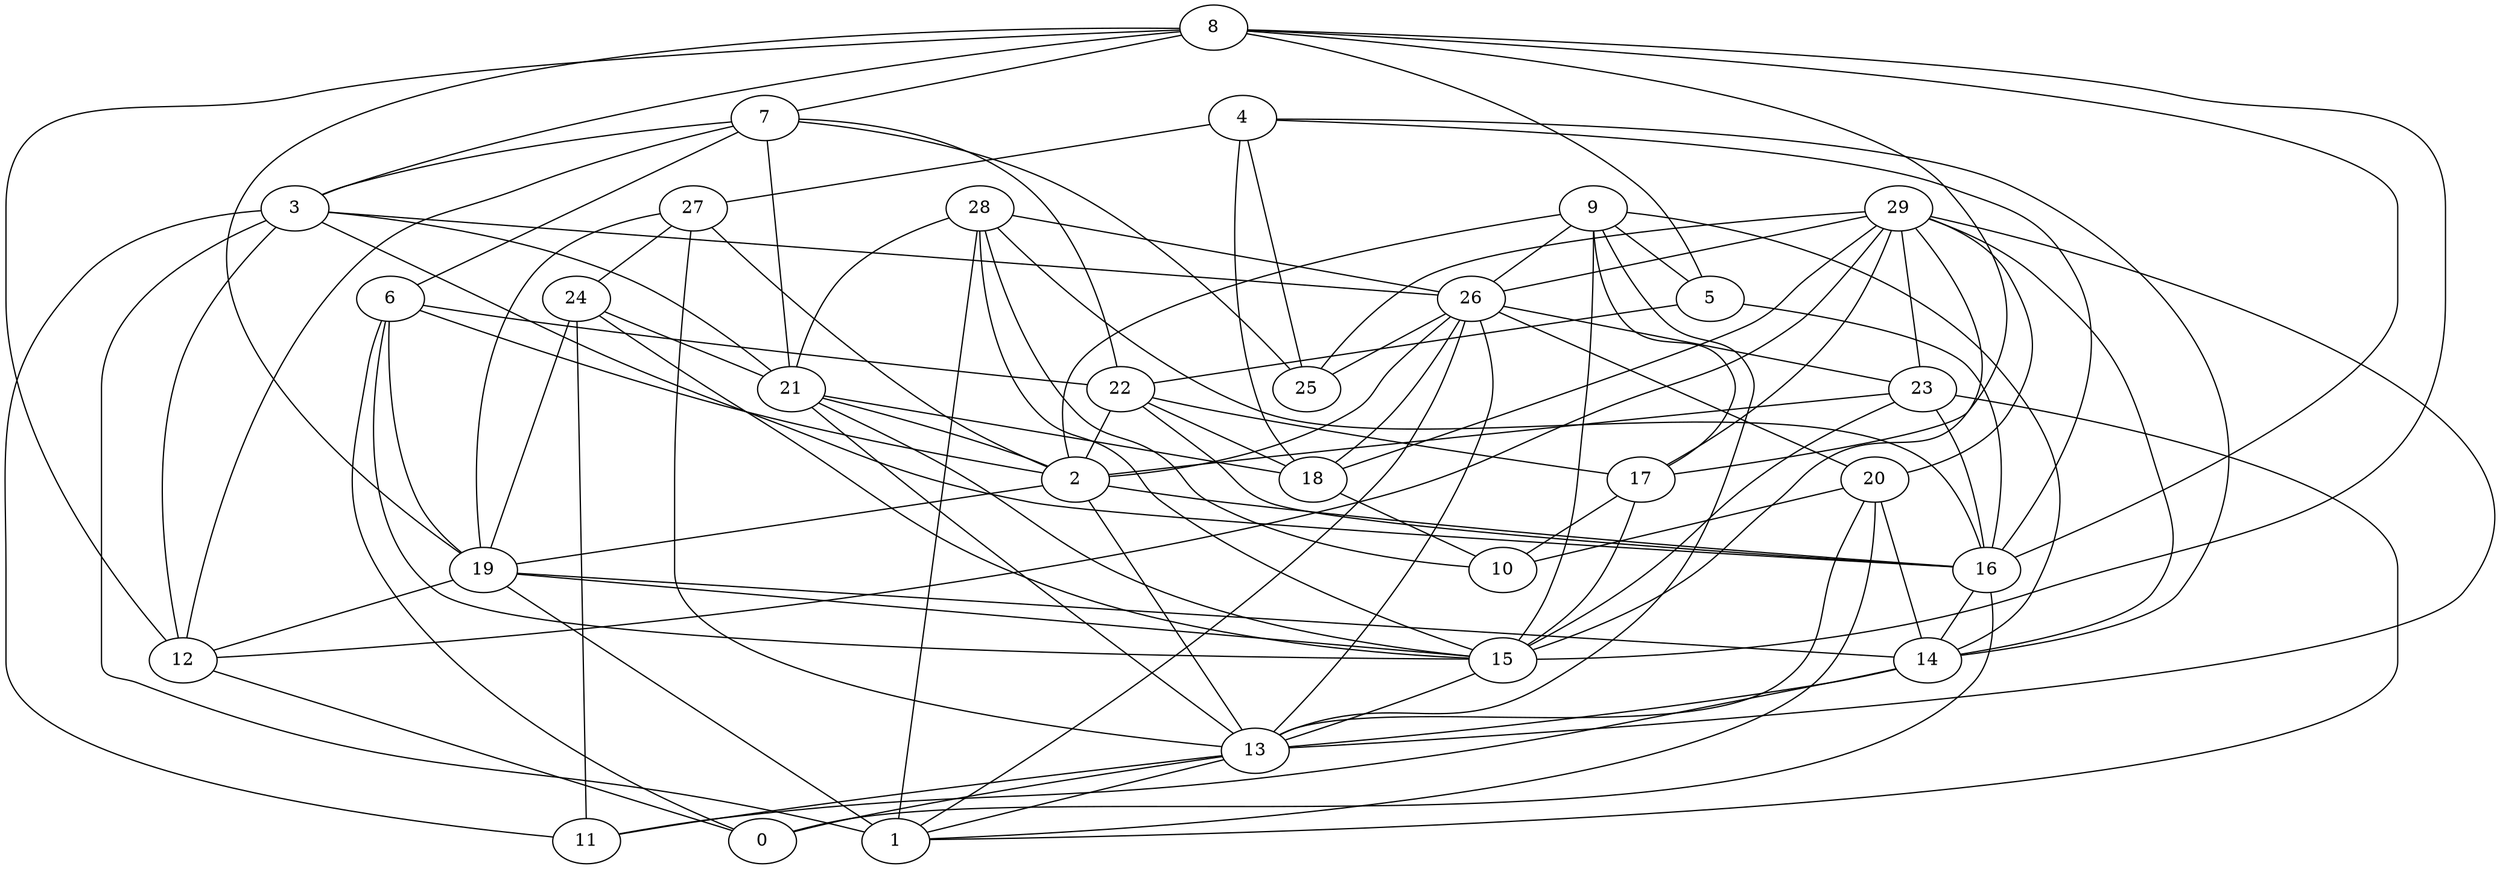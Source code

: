 digraph GG_graph {

subgraph G_graph {
edge [color = black]
"13" -> "1" [dir = none]
"13" -> "11" [dir = none]
"13" -> "0" [dir = none]
"15" -> "13" [dir = none]
"29" -> "18" [dir = none]
"29" -> "12" [dir = none]
"29" -> "14" [dir = none]
"29" -> "20" [dir = none]
"29" -> "15" [dir = none]
"29" -> "13" [dir = none]
"29" -> "26" [dir = none]
"29" -> "25" [dir = none]
"16" -> "14" [dir = none]
"16" -> "0" [dir = none]
"27" -> "13" [dir = none]
"27" -> "24" [dir = none]
"27" -> "19" [dir = none]
"27" -> "2" [dir = none]
"28" -> "26" [dir = none]
"28" -> "21" [dir = none]
"28" -> "16" [dir = none]
"28" -> "10" [dir = none]
"7" -> "25" [dir = none]
"7" -> "6" [dir = none]
"7" -> "3" [dir = none]
"7" -> "22" [dir = none]
"7" -> "12" [dir = none]
"9" -> "5" [dir = none]
"9" -> "15" [dir = none]
"9" -> "14" [dir = none]
"9" -> "17" [dir = none]
"9" -> "26" [dir = none]
"9" -> "2" [dir = none]
"9" -> "13" [dir = none]
"22" -> "2" [dir = none]
"22" -> "16" [dir = none]
"22" -> "18" [dir = none]
"17" -> "10" [dir = none]
"17" -> "15" [dir = none]
"26" -> "2" [dir = none]
"26" -> "20" [dir = none]
"26" -> "13" [dir = none]
"26" -> "25" [dir = none]
"26" -> "1" [dir = none]
"14" -> "11" [dir = none]
"14" -> "13" [dir = none]
"19" -> "15" [dir = none]
"19" -> "12" [dir = none]
"19" -> "1" [dir = none]
"3" -> "1" [dir = none]
"3" -> "12" [dir = none]
"3" -> "26" [dir = none]
"3" -> "21" [dir = none]
"3" -> "11" [dir = none]
"3" -> "16" [dir = none]
"6" -> "2" [dir = none]
"6" -> "22" [dir = none]
"6" -> "15" [dir = none]
"23" -> "1" [dir = none]
"23" -> "2" [dir = none]
"23" -> "16" [dir = none]
"21" -> "15" [dir = none]
"21" -> "13" [dir = none]
"21" -> "18" [dir = none]
"21" -> "2" [dir = none]
"20" -> "10" [dir = none]
"20" -> "1" [dir = none]
"20" -> "13" [dir = none]
"24" -> "15" [dir = none]
"24" -> "11" [dir = none]
"24" -> "21" [dir = none]
"24" -> "19" [dir = none]
"5" -> "16" [dir = none]
"5" -> "22" [dir = none]
"12" -> "0" [dir = none]
"2" -> "16" [dir = none]
"8" -> "17" [dir = none]
"8" -> "12" [dir = none]
"8" -> "5" [dir = none]
"8" -> "7" [dir = none]
"8" -> "16" [dir = none]
"8" -> "19" [dir = none]
"8" -> "15" [dir = none]
"4" -> "25" [dir = none]
"4" -> "27" [dir = none]
"4" -> "16" [dir = none]
"4" -> "14" [dir = none]
"23" -> "15" [dir = none]
"28" -> "15" [dir = none]
"6" -> "19" [dir = none]
"7" -> "21" [dir = none]
"26" -> "23" [dir = none]
"20" -> "14" [dir = none]
"2" -> "13" [dir = none]
"19" -> "14" [dir = none]
"26" -> "18" [dir = none]
"4" -> "18" [dir = none]
"29" -> "23" [dir = none]
"18" -> "10" [dir = none]
"22" -> "17" [dir = none]
"6" -> "0" [dir = none]
"28" -> "1" [dir = none]
"2" -> "19" [dir = none]
"29" -> "17" [dir = none]
"8" -> "3" [dir = none]
}

}
